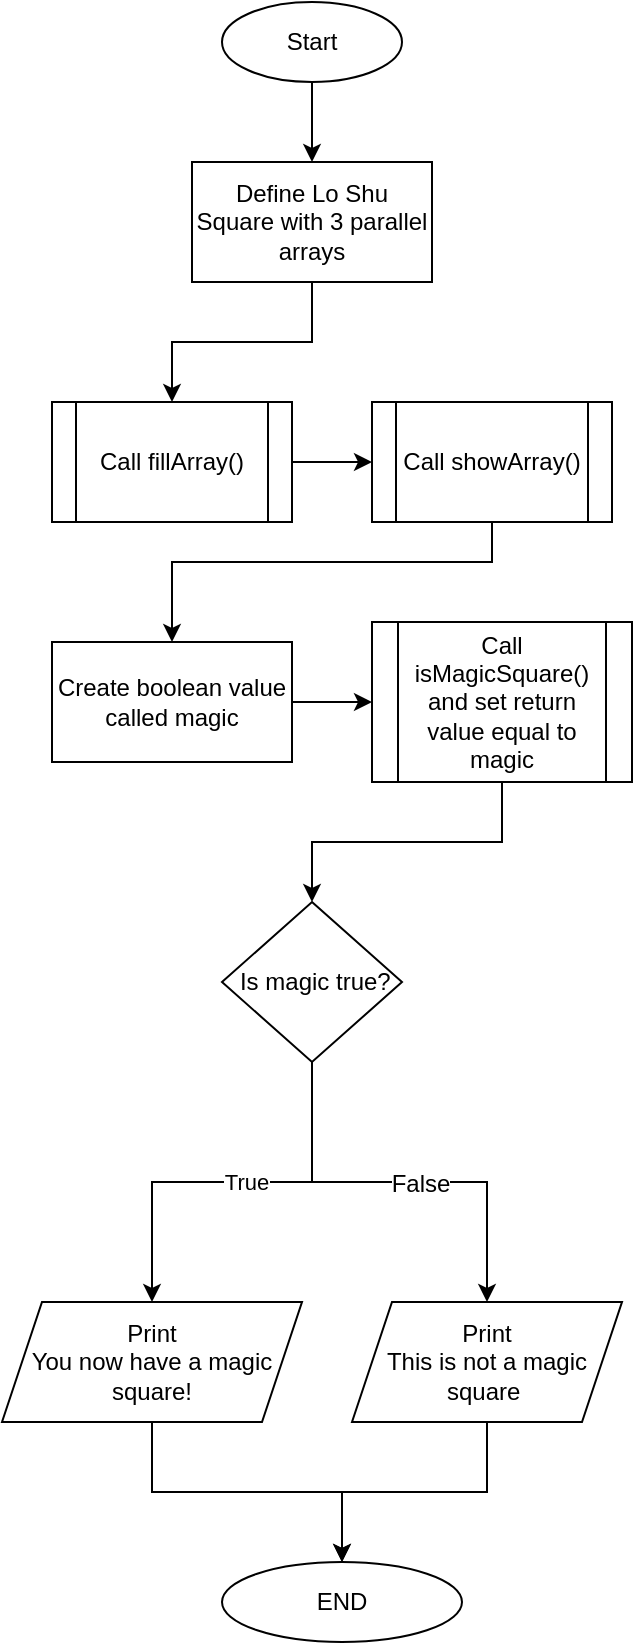 <mxfile version="15.8.8" type="github" pages="3">
  <diagram id="ylqbXuaUV6oWXDg7eSVH" name="Main">
    <mxGraphModel dx="860" dy="1055" grid="1" gridSize="10" guides="1" tooltips="1" connect="1" arrows="1" fold="1" page="1" pageScale="1" pageWidth="850" pageHeight="1100" math="0" shadow="0">
      <root>
        <mxCell id="0" />
        <mxCell id="1" parent="0" />
        <mxCell id="lzFW4fPlHFF12gXWSBgn-47" value="" style="edgeStyle=orthogonalEdgeStyle;rounded=0;orthogonalLoop=1;jettySize=auto;html=1;fontSize=12;" edge="1" parent="1" source="lzFW4fPlHFF12gXWSBgn-2" target="lzFW4fPlHFF12gXWSBgn-23">
          <mxGeometry relative="1" as="geometry" />
        </mxCell>
        <mxCell id="lzFW4fPlHFF12gXWSBgn-2" value="Start" style="ellipse;whiteSpace=wrap;html=1;" vertex="1" parent="1">
          <mxGeometry x="335" y="20" width="90" height="40" as="geometry" />
        </mxCell>
        <mxCell id="lzFW4fPlHFF12gXWSBgn-8" style="edgeStyle=orthogonalEdgeStyle;rounded=0;orthogonalLoop=1;jettySize=auto;html=1;exitX=0.5;exitY=0;exitDx=0;exitDy=0;" edge="1" parent="1">
          <mxGeometry relative="1" as="geometry">
            <mxPoint x="324.941" y="500" as="targetPoint" />
            <mxPoint x="325" y="500" as="sourcePoint" />
          </mxGeometry>
        </mxCell>
        <mxCell id="lzFW4fPlHFF12gXWSBgn-22" value="END" style="ellipse;whiteSpace=wrap;html=1;" vertex="1" parent="1">
          <mxGeometry x="335" y="800" width="120" height="40" as="geometry" />
        </mxCell>
        <mxCell id="lzFW4fPlHFF12gXWSBgn-48" style="edgeStyle=orthogonalEdgeStyle;rounded=0;orthogonalLoop=1;jettySize=auto;html=1;fontSize=12;" edge="1" parent="1" source="lzFW4fPlHFF12gXWSBgn-23" target="lzFW4fPlHFF12gXWSBgn-24">
          <mxGeometry relative="1" as="geometry" />
        </mxCell>
        <mxCell id="lzFW4fPlHFF12gXWSBgn-23" value="Define Lo Shu Square with 3 parallel arrays" style="rounded=0;whiteSpace=wrap;html=1;" vertex="1" parent="1">
          <mxGeometry x="320" y="100" width="120" height="60" as="geometry" />
        </mxCell>
        <mxCell id="lzFW4fPlHFF12gXWSBgn-49" style="edgeStyle=orthogonalEdgeStyle;rounded=0;orthogonalLoop=1;jettySize=auto;html=1;fontSize=12;" edge="1" parent="1" source="lzFW4fPlHFF12gXWSBgn-24" target="lzFW4fPlHFF12gXWSBgn-27">
          <mxGeometry relative="1" as="geometry" />
        </mxCell>
        <mxCell id="lzFW4fPlHFF12gXWSBgn-24" value="Call fillArray()" style="shape=process;whiteSpace=wrap;html=1;backgroundOutline=1;rounded=0;" vertex="1" parent="1">
          <mxGeometry x="250" y="220" width="120" height="60" as="geometry" />
        </mxCell>
        <mxCell id="lzFW4fPlHFF12gXWSBgn-26" style="edgeStyle=orthogonalEdgeStyle;rounded=0;orthogonalLoop=1;jettySize=auto;html=1;exitX=0.5;exitY=1;exitDx=0;exitDy=0;" edge="1" parent="1" source="lzFW4fPlHFF12gXWSBgn-24" target="lzFW4fPlHFF12gXWSBgn-24">
          <mxGeometry relative="1" as="geometry" />
        </mxCell>
        <mxCell id="lzFW4fPlHFF12gXWSBgn-50" style="edgeStyle=orthogonalEdgeStyle;rounded=0;orthogonalLoop=1;jettySize=auto;html=1;fontSize=12;" edge="1" parent="1" source="lzFW4fPlHFF12gXWSBgn-27" target="lzFW4fPlHFF12gXWSBgn-31">
          <mxGeometry relative="1" as="geometry">
            <Array as="points">
              <mxPoint x="470" y="300" />
              <mxPoint x="310" y="300" />
            </Array>
          </mxGeometry>
        </mxCell>
        <mxCell id="lzFW4fPlHFF12gXWSBgn-27" value="Call showArray()" style="shape=process;whiteSpace=wrap;html=1;backgroundOutline=1;rounded=0;" vertex="1" parent="1">
          <mxGeometry x="410" y="220" width="120" height="60" as="geometry" />
        </mxCell>
        <mxCell id="lzFW4fPlHFF12gXWSBgn-52" style="edgeStyle=orthogonalEdgeStyle;rounded=0;orthogonalLoop=1;jettySize=auto;html=1;fontSize=12;" edge="1" parent="1" source="lzFW4fPlHFF12gXWSBgn-30" target="lzFW4fPlHFF12gXWSBgn-33">
          <mxGeometry relative="1" as="geometry" />
        </mxCell>
        <mxCell id="lzFW4fPlHFF12gXWSBgn-30" value="Call isMagicSquare() and set return value equal to magic" style="shape=process;whiteSpace=wrap;html=1;backgroundOutline=1;rounded=0;" vertex="1" parent="1">
          <mxGeometry x="410" y="330" width="130" height="80" as="geometry" />
        </mxCell>
        <mxCell id="lzFW4fPlHFF12gXWSBgn-51" value="" style="edgeStyle=orthogonalEdgeStyle;rounded=0;orthogonalLoop=1;jettySize=auto;html=1;fontSize=12;" edge="1" parent="1" source="lzFW4fPlHFF12gXWSBgn-31" target="lzFW4fPlHFF12gXWSBgn-30">
          <mxGeometry relative="1" as="geometry" />
        </mxCell>
        <mxCell id="lzFW4fPlHFF12gXWSBgn-31" value="Create boolean value called magic" style="rounded=0;whiteSpace=wrap;html=1;" vertex="1" parent="1">
          <mxGeometry x="250" y="340" width="120" height="60" as="geometry" />
        </mxCell>
        <mxCell id="lzFW4fPlHFF12gXWSBgn-35" value="" style="edgeStyle=orthogonalEdgeStyle;rounded=0;orthogonalLoop=1;jettySize=auto;html=1;" edge="1" parent="1" source="lzFW4fPlHFF12gXWSBgn-33" target="lzFW4fPlHFF12gXWSBgn-34">
          <mxGeometry relative="1" as="geometry" />
        </mxCell>
        <mxCell id="lzFW4fPlHFF12gXWSBgn-39" value="True" style="edgeLabel;html=1;align=center;verticalAlign=middle;resizable=0;points=[];" vertex="1" connectable="0" parent="lzFW4fPlHFF12gXWSBgn-35">
          <mxGeometry x="-0.167" relative="1" as="geometry">
            <mxPoint x="-10" as="offset" />
          </mxGeometry>
        </mxCell>
        <mxCell id="lzFW4fPlHFF12gXWSBgn-43" style="edgeStyle=orthogonalEdgeStyle;rounded=0;orthogonalLoop=1;jettySize=auto;html=1;fontSize=12;" edge="1" parent="1" source="lzFW4fPlHFF12gXWSBgn-33" target="lzFW4fPlHFF12gXWSBgn-37">
          <mxGeometry relative="1" as="geometry" />
        </mxCell>
        <mxCell id="lzFW4fPlHFF12gXWSBgn-44" value="False" style="edgeLabel;html=1;align=center;verticalAlign=middle;resizable=0;points=[];fontSize=12;" vertex="1" connectable="0" parent="lzFW4fPlHFF12gXWSBgn-43">
          <mxGeometry x="0.239" y="-1" relative="1" as="geometry">
            <mxPoint x="-15" as="offset" />
          </mxGeometry>
        </mxCell>
        <mxCell id="lzFW4fPlHFF12gXWSBgn-33" value="&lt;font style=&quot;font-size: 12px&quot;&gt;&amp;nbsp;Is magic true?&lt;/font&gt;" style="rhombus;whiteSpace=wrap;html=1;" vertex="1" parent="1">
          <mxGeometry x="335" y="470" width="90" height="80" as="geometry" />
        </mxCell>
        <mxCell id="lzFW4fPlHFF12gXWSBgn-45" style="edgeStyle=orthogonalEdgeStyle;rounded=0;orthogonalLoop=1;jettySize=auto;html=1;fontSize=12;" edge="1" parent="1" source="lzFW4fPlHFF12gXWSBgn-34" target="lzFW4fPlHFF12gXWSBgn-22">
          <mxGeometry relative="1" as="geometry" />
        </mxCell>
        <mxCell id="lzFW4fPlHFF12gXWSBgn-34" value="Print&lt;br&gt;You now have a magic square!" style="shape=parallelogram;perimeter=parallelogramPerimeter;whiteSpace=wrap;html=1;fixedSize=1;" vertex="1" parent="1">
          <mxGeometry x="225" y="670" width="150" height="60" as="geometry" />
        </mxCell>
        <mxCell id="lzFW4fPlHFF12gXWSBgn-46" style="edgeStyle=orthogonalEdgeStyle;rounded=0;orthogonalLoop=1;jettySize=auto;html=1;entryX=0.5;entryY=0;entryDx=0;entryDy=0;fontSize=12;" edge="1" parent="1" source="lzFW4fPlHFF12gXWSBgn-37" target="lzFW4fPlHFF12gXWSBgn-22">
          <mxGeometry relative="1" as="geometry" />
        </mxCell>
        <mxCell id="lzFW4fPlHFF12gXWSBgn-37" value="Print&lt;br&gt;This is not a magic square&amp;nbsp;" style="shape=parallelogram;perimeter=parallelogramPerimeter;whiteSpace=wrap;html=1;fixedSize=1;" vertex="1" parent="1">
          <mxGeometry x="400" y="670" width="135" height="60" as="geometry" />
        </mxCell>
      </root>
    </mxGraphModel>
  </diagram>
  <diagram id="D1SwSXLnBNOCUW_hVxbb" name="IsMagicSquare()">
    <mxGraphModel dx="860" dy="1055" grid="1" gridSize="10" guides="1" tooltips="1" connect="1" arrows="1" fold="1" page="1" pageScale="1" pageWidth="850" pageHeight="1100" math="0" shadow="0">
      <root>
        <mxCell id="RIjCXzfaDxno7XrKcSsd-0" />
        <mxCell id="RIjCXzfaDxno7XrKcSsd-1" parent="RIjCXzfaDxno7XrKcSsd-0" />
        <mxCell id="RIjCXzfaDxno7XrKcSsd-15" value="" style="edgeStyle=orthogonalEdgeStyle;rounded=0;orthogonalLoop=1;jettySize=auto;html=1;fontSize=12;" edge="1" parent="RIjCXzfaDxno7XrKcSsd-1" source="RIjCXzfaDxno7XrKcSsd-4" target="RIjCXzfaDxno7XrKcSsd-14">
          <mxGeometry relative="1" as="geometry" />
        </mxCell>
        <mxCell id="RIjCXzfaDxno7XrKcSsd-4" value="Start isMagicSquare() function" style="ellipse;whiteSpace=wrap;html=1;" vertex="1" parent="RIjCXzfaDxno7XrKcSsd-1">
          <mxGeometry x="320" y="10" width="160" height="50" as="geometry" />
        </mxCell>
        <mxCell id="RIjCXzfaDxno7XrKcSsd-13" value="End function" style="ellipse;whiteSpace=wrap;html=1;" vertex="1" parent="RIjCXzfaDxno7XrKcSsd-1">
          <mxGeometry x="371.01" y="710" width="160" height="50" as="geometry" />
        </mxCell>
        <mxCell id="RIjCXzfaDxno7XrKcSsd-17" value="" style="edgeStyle=orthogonalEdgeStyle;rounded=0;orthogonalLoop=1;jettySize=auto;html=1;fontSize=12;" edge="1" parent="RIjCXzfaDxno7XrKcSsd-1" source="RIjCXzfaDxno7XrKcSsd-14" target="RIjCXzfaDxno7XrKcSsd-16">
          <mxGeometry relative="1" as="geometry" />
        </mxCell>
        <mxCell id="RIjCXzfaDxno7XrKcSsd-14" value="Create bool array of size 5" style="whiteSpace=wrap;html=1;" vertex="1" parent="RIjCXzfaDxno7XrKcSsd-1">
          <mxGeometry x="340" y="100" width="120" height="60" as="geometry" />
        </mxCell>
        <mxCell id="RIjCXzfaDxno7XrKcSsd-22" value="" style="edgeStyle=orthogonalEdgeStyle;rounded=0;orthogonalLoop=1;jettySize=auto;html=1;fontSize=12;" edge="1" parent="RIjCXzfaDxno7XrKcSsd-1" source="RIjCXzfaDxno7XrKcSsd-16" target="RIjCXzfaDxno7XrKcSsd-18">
          <mxGeometry relative="1" as="geometry" />
        </mxCell>
        <mxCell id="RIjCXzfaDxno7XrKcSsd-16" value="set 1st element to checkRange()" style="shape=process;whiteSpace=wrap;html=1;backgroundOutline=1;" vertex="1" parent="RIjCXzfaDxno7XrKcSsd-1">
          <mxGeometry x="40" y="200" width="120" height="60" as="geometry" />
        </mxCell>
        <mxCell id="RIjCXzfaDxno7XrKcSsd-23" value="" style="edgeStyle=orthogonalEdgeStyle;rounded=0;orthogonalLoop=1;jettySize=auto;html=1;fontSize=12;" edge="1" parent="RIjCXzfaDxno7XrKcSsd-1" source="RIjCXzfaDxno7XrKcSsd-18" target="RIjCXzfaDxno7XrKcSsd-20">
          <mxGeometry relative="1" as="geometry" />
        </mxCell>
        <mxCell id="RIjCXzfaDxno7XrKcSsd-18" value="set 2nd element to checkUnique()" style="shape=process;whiteSpace=wrap;html=1;backgroundOutline=1;" vertex="1" parent="RIjCXzfaDxno7XrKcSsd-1">
          <mxGeometry x="200" y="200" width="120" height="60" as="geometry" />
        </mxCell>
        <mxCell id="RIjCXzfaDxno7XrKcSsd-25" value="" style="edgeStyle=orthogonalEdgeStyle;rounded=0;orthogonalLoop=1;jettySize=auto;html=1;fontSize=12;" edge="1" parent="RIjCXzfaDxno7XrKcSsd-1" source="RIjCXzfaDxno7XrKcSsd-19" target="RIjCXzfaDxno7XrKcSsd-21">
          <mxGeometry relative="1" as="geometry" />
        </mxCell>
        <mxCell id="RIjCXzfaDxno7XrKcSsd-19" value="set 4th element to checkColSum()" style="shape=process;whiteSpace=wrap;html=1;backgroundOutline=1;" vertex="1" parent="RIjCXzfaDxno7XrKcSsd-1">
          <mxGeometry x="520" y="200" width="120" height="60" as="geometry" />
        </mxCell>
        <mxCell id="RIjCXzfaDxno7XrKcSsd-24" value="" style="edgeStyle=orthogonalEdgeStyle;rounded=0;orthogonalLoop=1;jettySize=auto;html=1;fontSize=12;" edge="1" parent="RIjCXzfaDxno7XrKcSsd-1" source="RIjCXzfaDxno7XrKcSsd-20" target="RIjCXzfaDxno7XrKcSsd-19">
          <mxGeometry relative="1" as="geometry" />
        </mxCell>
        <mxCell id="RIjCXzfaDxno7XrKcSsd-20" value="set 3rd element to checkRowSum()" style="shape=process;whiteSpace=wrap;html=1;backgroundOutline=1;" vertex="1" parent="RIjCXzfaDxno7XrKcSsd-1">
          <mxGeometry x="360" y="200" width="120" height="60" as="geometry" />
        </mxCell>
        <mxCell id="RIjCXzfaDxno7XrKcSsd-21" value="set 5th element to checkDiagSum()" style="shape=process;whiteSpace=wrap;html=1;backgroundOutline=1;" vertex="1" parent="RIjCXzfaDxno7XrKcSsd-1">
          <mxGeometry x="680" y="200" width="120" height="60" as="geometry" />
        </mxCell>
        <mxCell id="RIjCXzfaDxno7XrKcSsd-26" value="" style="edgeStyle=orthogonalEdgeStyle;rounded=0;orthogonalLoop=1;jettySize=auto;html=1;exitX=0.5;exitY=1;exitDx=0;exitDy=0;" edge="1" parent="RIjCXzfaDxno7XrKcSsd-1" source="RIjCXzfaDxno7XrKcSsd-21" target="RIjCXzfaDxno7XrKcSsd-31">
          <mxGeometry relative="1" as="geometry">
            <mxPoint x="251.01" y="300" as="sourcePoint" />
            <Array as="points">
              <mxPoint x="740" y="310" />
              <mxPoint x="251" y="310" />
            </Array>
          </mxGeometry>
        </mxCell>
        <mxCell id="Roq819OLL7liPsBaPRK9-8" style="edgeStyle=orthogonalEdgeStyle;rounded=0;orthogonalLoop=1;jettySize=auto;html=1;entryX=0;entryY=0.5;entryDx=0;entryDy=0;fontSize=14;" edge="1" parent="RIjCXzfaDxno7XrKcSsd-1" source="RIjCXzfaDxno7XrKcSsd-31" target="Roq819OLL7liPsBaPRK9-5">
          <mxGeometry relative="1" as="geometry" />
        </mxCell>
        <mxCell id="Roq819OLL7liPsBaPRK9-12" value="" style="edgeStyle=orthogonalEdgeStyle;rounded=0;orthogonalLoop=1;jettySize=auto;html=1;fontSize=13;" edge="1" parent="RIjCXzfaDxno7XrKcSsd-1" source="RIjCXzfaDxno7XrKcSsd-31" target="Roq819OLL7liPsBaPRK9-11">
          <mxGeometry relative="1" as="geometry" />
        </mxCell>
        <mxCell id="RIjCXzfaDxno7XrKcSsd-31" value="&lt;font style=&quot;font-size: 14px&quot;&gt;i&amp;nbsp;&amp;lt; 5?&lt;/font&gt;" style="rhombus;whiteSpace=wrap;html=1;" vertex="1" parent="RIjCXzfaDxno7XrKcSsd-1">
          <mxGeometry x="206.01" y="490" width="90" height="80" as="geometry" />
        </mxCell>
        <mxCell id="Roq819OLL7liPsBaPRK9-0" style="edgeStyle=orthogonalEdgeStyle;rounded=0;orthogonalLoop=1;jettySize=auto;html=1;exitX=0.5;exitY=0;exitDx=0;exitDy=0;" edge="1" parent="RIjCXzfaDxno7XrKcSsd-1">
          <mxGeometry relative="1" as="geometry">
            <mxPoint x="647.981" y="430" as="targetPoint" />
            <mxPoint x="648.04" y="430" as="sourcePoint" />
          </mxGeometry>
        </mxCell>
        <mxCell id="Roq819OLL7liPsBaPRK9-15" value="" style="edgeStyle=orthogonalEdgeStyle;rounded=0;orthogonalLoop=1;jettySize=auto;html=1;fontSize=13;" edge="1" parent="RIjCXzfaDxno7XrKcSsd-1" source="Roq819OLL7liPsBaPRK9-5" target="Roq819OLL7liPsBaPRK9-14">
          <mxGeometry relative="1" as="geometry" />
        </mxCell>
        <mxCell id="Roq819OLL7liPsBaPRK9-5" value="&lt;font style=&quot;font-size: 13px&quot;&gt;&lt;font style=&quot;font-size: 13px&quot;&gt;&amp;nbsp;&lt;/font&gt;&lt;font style=&quot;font-size: 13px&quot;&gt;Is bool arr &lt;br&gt;at i false?&lt;/font&gt;&lt;/font&gt;" style="rhombus;whiteSpace=wrap;html=1;" vertex="1" parent="RIjCXzfaDxno7XrKcSsd-1">
          <mxGeometry x="369.53" y="490" width="102.97" height="80" as="geometry" />
        </mxCell>
        <mxCell id="Roq819OLL7liPsBaPRK9-13" value="" style="edgeStyle=orthogonalEdgeStyle;rounded=0;orthogonalLoop=1;jettySize=auto;html=1;fontSize=13;exitX=1;exitY=0.5;exitDx=0;exitDy=0;" edge="1" parent="RIjCXzfaDxno7XrKcSsd-1" source="Roq819OLL7liPsBaPRK9-11">
          <mxGeometry relative="1" as="geometry">
            <mxPoint x="441.01" y="710" as="targetPoint" />
            <Array as="points">
              <mxPoint x="340" y="720" />
              <mxPoint x="340" y="640" />
              <mxPoint x="441" y="640" />
            </Array>
          </mxGeometry>
        </mxCell>
        <mxCell id="Roq819OLL7liPsBaPRK9-11" value="return true" style="rounded=0;whiteSpace=wrap;html=1;fontSize=13;" vertex="1" parent="RIjCXzfaDxno7XrKcSsd-1">
          <mxGeometry x="191.01" y="690" width="120" height="60" as="geometry" />
        </mxCell>
        <mxCell id="Roq819OLL7liPsBaPRK9-17" style="edgeStyle=orthogonalEdgeStyle;rounded=0;orthogonalLoop=1;jettySize=auto;html=1;fontSize=13;" edge="1" parent="RIjCXzfaDxno7XrKcSsd-1" source="Roq819OLL7liPsBaPRK9-14">
          <mxGeometry relative="1" as="geometry">
            <mxPoint x="441.01" y="710" as="targetPoint" />
            <Array as="points">
              <mxPoint x="521.01" y="410" />
              <mxPoint x="521.01" y="640" />
              <mxPoint x="441.01" y="640" />
            </Array>
          </mxGeometry>
        </mxCell>
        <mxCell id="Roq819OLL7liPsBaPRK9-18" style="edgeStyle=orthogonalEdgeStyle;rounded=0;orthogonalLoop=1;jettySize=auto;html=1;fontSize=13;" edge="1" parent="RIjCXzfaDxno7XrKcSsd-1" source="Roq819OLL7liPsBaPRK9-14">
          <mxGeometry relative="1" as="geometry">
            <mxPoint x="251.01" y="350" as="targetPoint" />
            <Array as="points">
              <mxPoint x="421.01" y="350" />
            </Array>
          </mxGeometry>
        </mxCell>
        <mxCell id="Roq819OLL7liPsBaPRK9-14" value="return false" style="rounded=0;whiteSpace=wrap;html=1;fontSize=13;" vertex="1" parent="RIjCXzfaDxno7XrKcSsd-1">
          <mxGeometry x="361.01" y="380" width="120" height="60" as="geometry" />
        </mxCell>
      </root>
    </mxGraphModel>
  </diagram>
  <diagram id="RQ0Ik9xMksjMYC96cWEa" name="checkRange()">
    <mxGraphModel dx="1012" dy="1241" grid="1" gridSize="10" guides="1" tooltips="1" connect="1" arrows="1" fold="1" page="1" pageScale="1" pageWidth="850" pageHeight="1100" math="0" shadow="0">
      <root>
        <mxCell id="bvs4TOfVJk0hcvko50bC-0" />
        <mxCell id="bvs4TOfVJk0hcvko50bC-1" parent="bvs4TOfVJk0hcvko50bC-0" />
      </root>
    </mxGraphModel>
  </diagram>
</mxfile>
